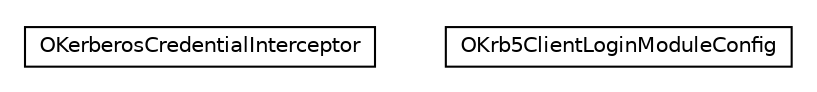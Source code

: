 #!/usr/local/bin/dot
#
# Class diagram 
# Generated by UMLGraph version R5_6-24-gf6e263 (http://www.umlgraph.org/)
#

digraph G {
	edge [fontname="Helvetica",fontsize=10,labelfontname="Helvetica",labelfontsize=10];
	node [fontname="Helvetica",fontsize=10,shape=plaintext];
	nodesep=0.25;
	ranksep=0.5;
	// com.orientechnologies.orient.core.security.kerberos.OKerberosCredentialInterceptor
	c220624 [label=<<table title="com.orientechnologies.orient.core.security.kerberos.OKerberosCredentialInterceptor" border="0" cellborder="1" cellspacing="0" cellpadding="2" port="p" href="./OKerberosCredentialInterceptor.html">
		<tr><td><table border="0" cellspacing="0" cellpadding="1">
<tr><td align="center" balign="center"> OKerberosCredentialInterceptor </td></tr>
		</table></td></tr>
		</table>>, URL="./OKerberosCredentialInterceptor.html", fontname="Helvetica", fontcolor="black", fontsize=10.0];
	// com.orientechnologies.orient.core.security.kerberos.OKrb5ClientLoginModuleConfig
	c220625 [label=<<table title="com.orientechnologies.orient.core.security.kerberos.OKrb5ClientLoginModuleConfig" border="0" cellborder="1" cellspacing="0" cellpadding="2" port="p" href="./OKrb5ClientLoginModuleConfig.html">
		<tr><td><table border="0" cellspacing="0" cellpadding="1">
<tr><td align="center" balign="center"> OKrb5ClientLoginModuleConfig </td></tr>
		</table></td></tr>
		</table>>, URL="./OKrb5ClientLoginModuleConfig.html", fontname="Helvetica", fontcolor="black", fontsize=10.0];
}

